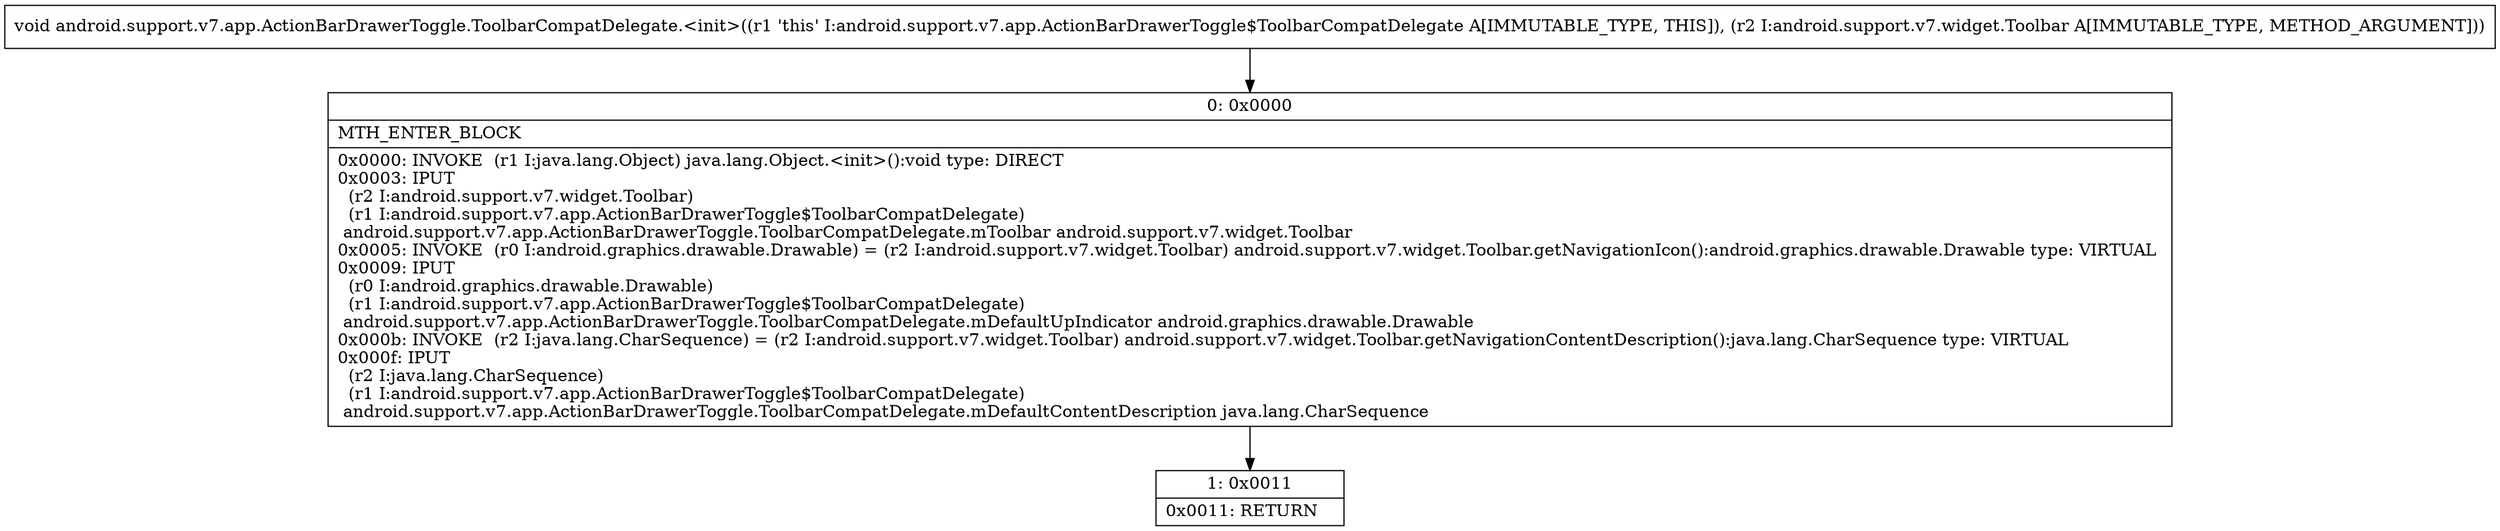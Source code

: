 digraph "CFG forandroid.support.v7.app.ActionBarDrawerToggle.ToolbarCompatDelegate.\<init\>(Landroid\/support\/v7\/widget\/Toolbar;)V" {
Node_0 [shape=record,label="{0\:\ 0x0000|MTH_ENTER_BLOCK\l|0x0000: INVOKE  (r1 I:java.lang.Object) java.lang.Object.\<init\>():void type: DIRECT \l0x0003: IPUT  \l  (r2 I:android.support.v7.widget.Toolbar)\l  (r1 I:android.support.v7.app.ActionBarDrawerToggle$ToolbarCompatDelegate)\l android.support.v7.app.ActionBarDrawerToggle.ToolbarCompatDelegate.mToolbar android.support.v7.widget.Toolbar \l0x0005: INVOKE  (r0 I:android.graphics.drawable.Drawable) = (r2 I:android.support.v7.widget.Toolbar) android.support.v7.widget.Toolbar.getNavigationIcon():android.graphics.drawable.Drawable type: VIRTUAL \l0x0009: IPUT  \l  (r0 I:android.graphics.drawable.Drawable)\l  (r1 I:android.support.v7.app.ActionBarDrawerToggle$ToolbarCompatDelegate)\l android.support.v7.app.ActionBarDrawerToggle.ToolbarCompatDelegate.mDefaultUpIndicator android.graphics.drawable.Drawable \l0x000b: INVOKE  (r2 I:java.lang.CharSequence) = (r2 I:android.support.v7.widget.Toolbar) android.support.v7.widget.Toolbar.getNavigationContentDescription():java.lang.CharSequence type: VIRTUAL \l0x000f: IPUT  \l  (r2 I:java.lang.CharSequence)\l  (r1 I:android.support.v7.app.ActionBarDrawerToggle$ToolbarCompatDelegate)\l android.support.v7.app.ActionBarDrawerToggle.ToolbarCompatDelegate.mDefaultContentDescription java.lang.CharSequence \l}"];
Node_1 [shape=record,label="{1\:\ 0x0011|0x0011: RETURN   \l}"];
MethodNode[shape=record,label="{void android.support.v7.app.ActionBarDrawerToggle.ToolbarCompatDelegate.\<init\>((r1 'this' I:android.support.v7.app.ActionBarDrawerToggle$ToolbarCompatDelegate A[IMMUTABLE_TYPE, THIS]), (r2 I:android.support.v7.widget.Toolbar A[IMMUTABLE_TYPE, METHOD_ARGUMENT])) }"];
MethodNode -> Node_0;
Node_0 -> Node_1;
}

